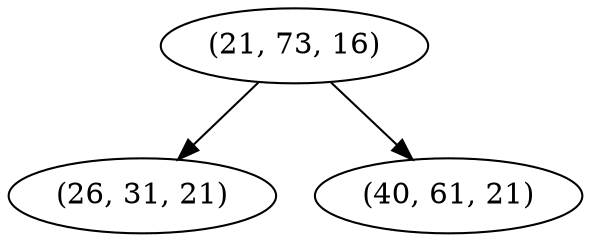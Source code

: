 digraph tree {
    "(21, 73, 16)";
    "(26, 31, 21)";
    "(40, 61, 21)";
    "(21, 73, 16)" -> "(26, 31, 21)";
    "(21, 73, 16)" -> "(40, 61, 21)";
}
